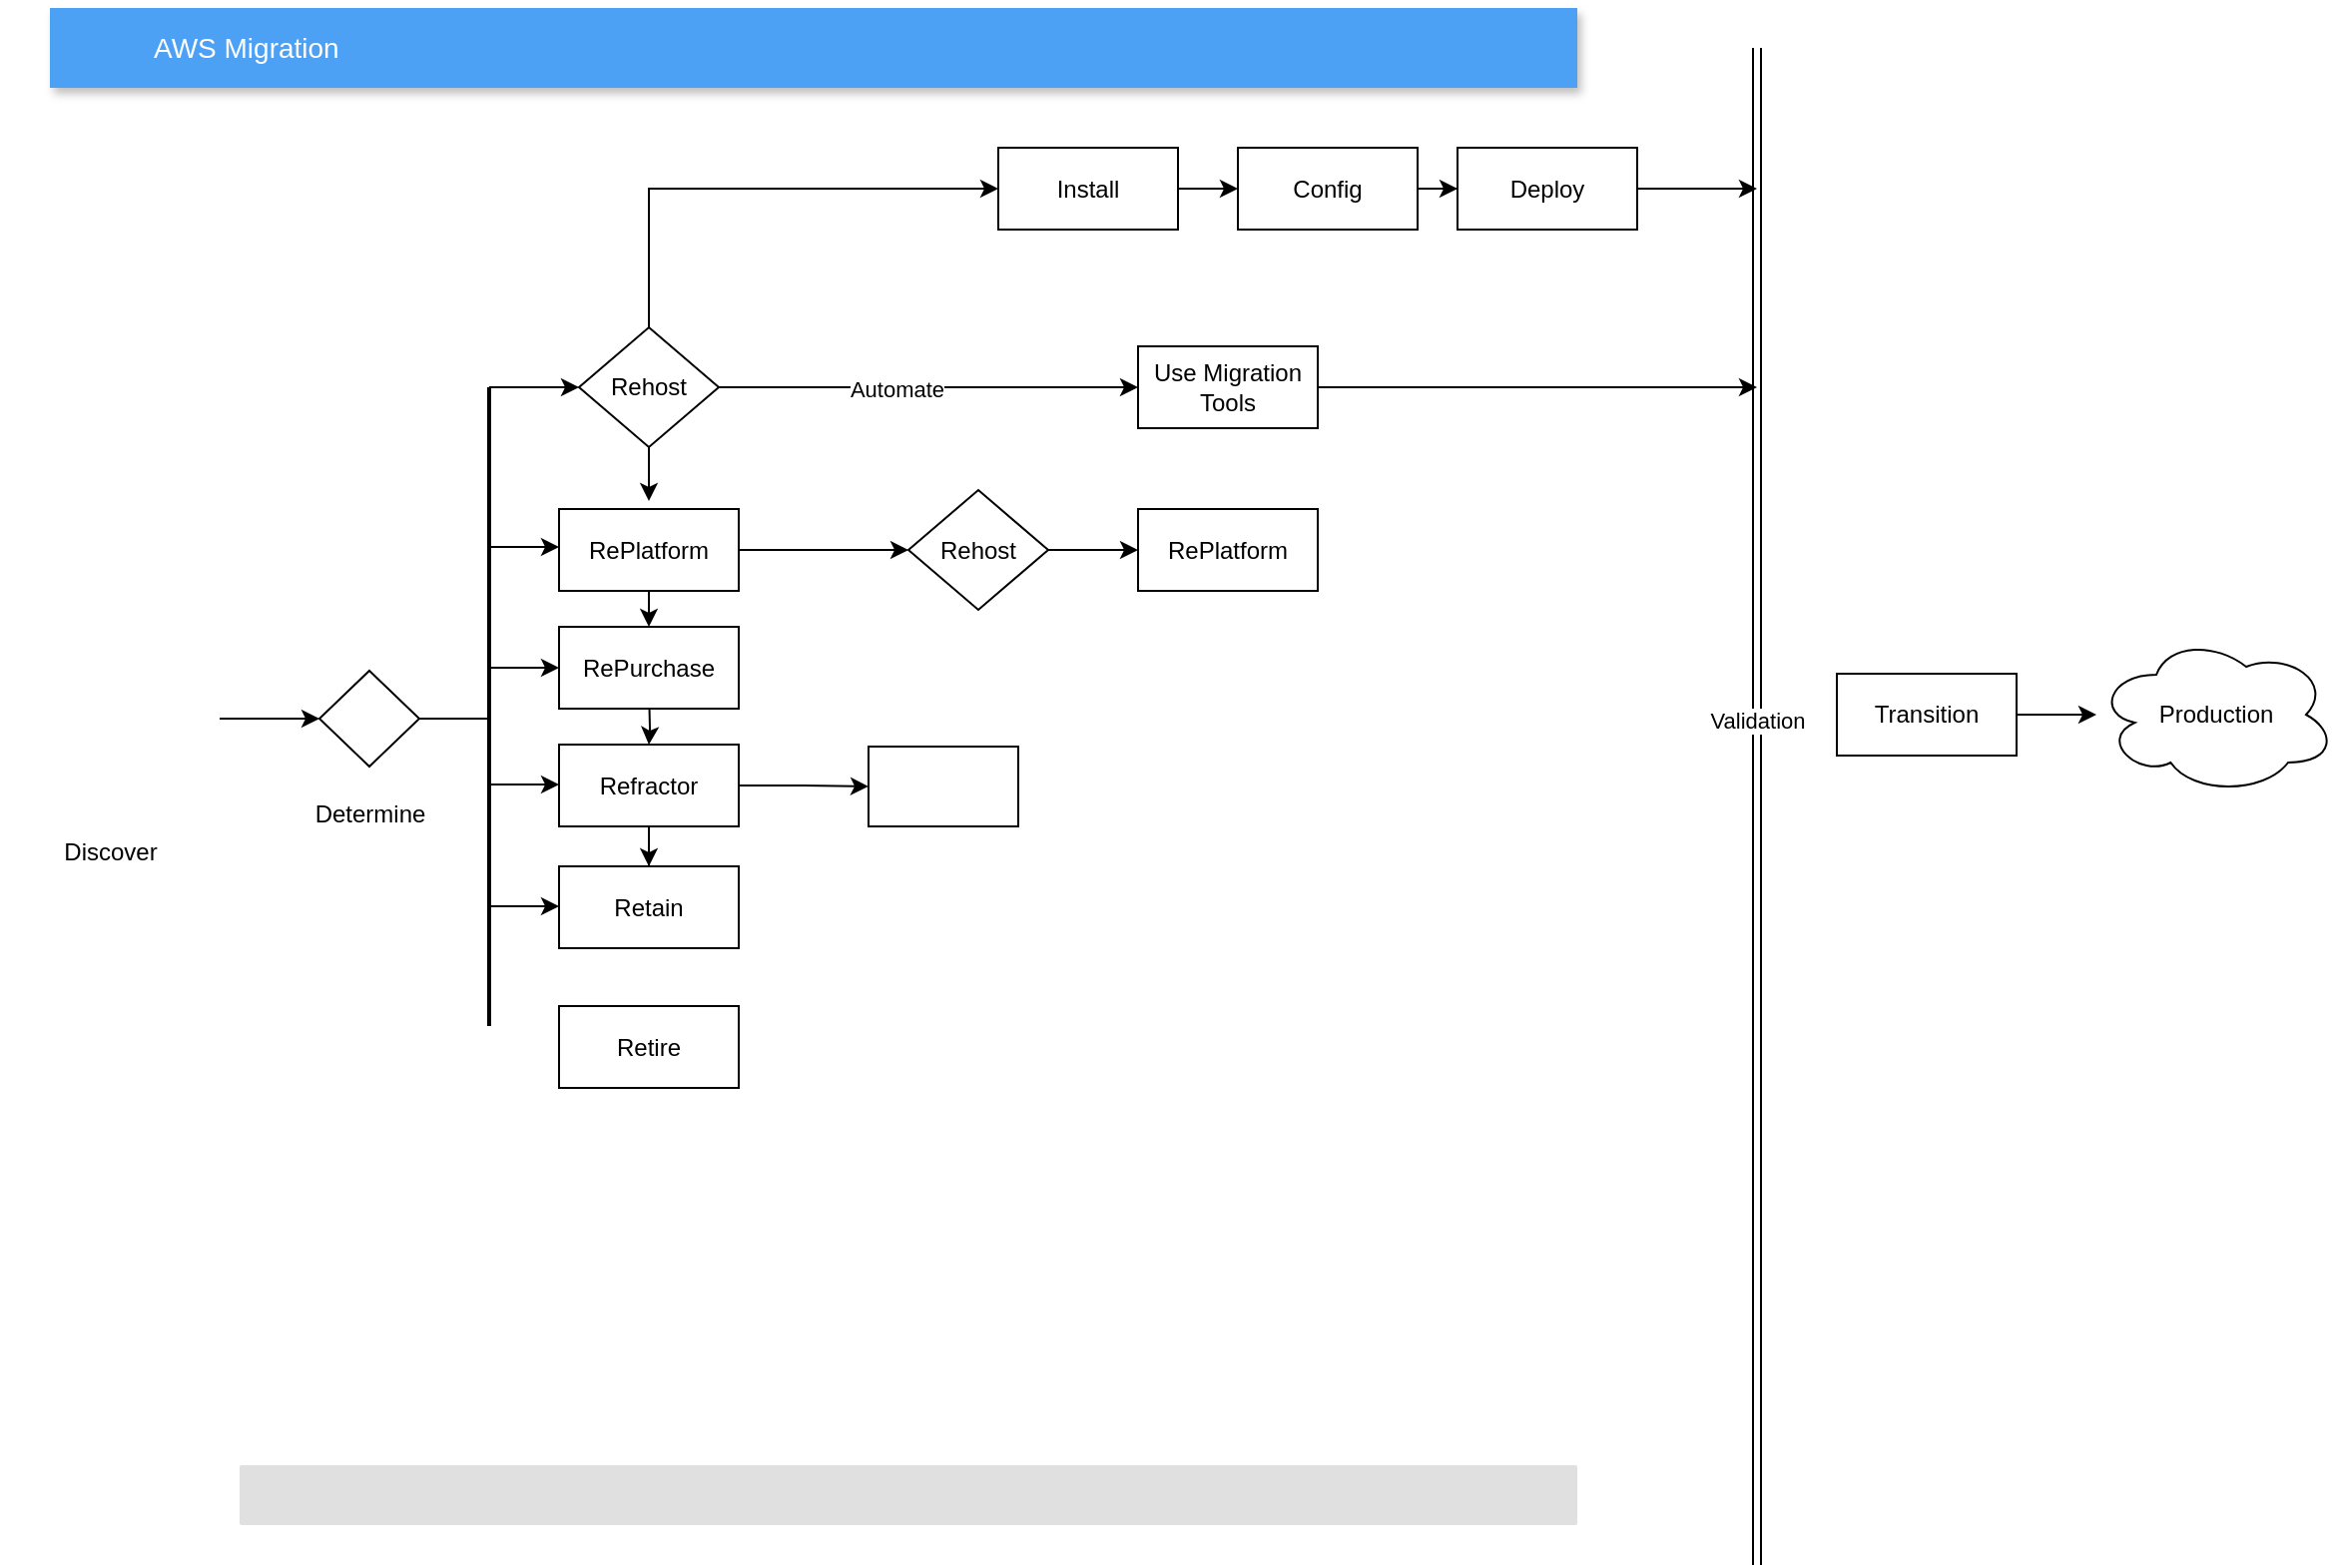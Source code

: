 <mxfile version="13.6.4" type="github">
  <diagram id="f106602c-feb2-e66a-4537-3a34d633f6aa" name="Page-1">
    <mxGraphModel dx="981" dy="559" grid="1" gridSize="10" guides="1" tooltips="1" connect="1" arrows="1" fold="1" page="1" pageScale="1" pageWidth="1169" pageHeight="827" background="#ffffff" math="0" shadow="0">
      <root>
        <mxCell id="0" />
        <mxCell id="1" parent="0" />
        <mxCell id="2" value="AWS Migration" style="fillColor=#4DA1F5;strokeColor=none;shadow=1;gradientColor=none;fontSize=14;align=left;spacingLeft=50;fontColor=#ffffff;html=1;" parent="1" vertex="1">
          <mxGeometry x="85" y="10" width="765" height="40" as="geometry" />
        </mxCell>
        <mxCell id="16" value="" style="rounded=1;absoluteArcSize=1;arcSize=2;html=1;strokeColor=none;gradientColor=none;shadow=0;dashed=0;strokeColor=none;fontSize=12;fontColor=#9E9E9E;align=left;verticalAlign=top;spacing=10;spacingTop=-4;fillColor=#E0E0E0;" parent="1" vertex="1">
          <mxGeometry x="180" y="740" width="670" height="30" as="geometry" />
        </mxCell>
        <mxCell id="uDL85apKF1kNDx9Tvm0z-28" value="" style="edgeStyle=orthogonalEdgeStyle;rounded=0;orthogonalLoop=1;jettySize=auto;html=1;" edge="1" parent="1" source="uDL85apKF1kNDx9Tvm0z-25" target="uDL85apKF1kNDx9Tvm0z-26">
          <mxGeometry relative="1" as="geometry">
            <Array as="points">
              <mxPoint x="180" y="366" />
              <mxPoint x="180" y="366" />
            </Array>
          </mxGeometry>
        </mxCell>
        <mxCell id="uDL85apKF1kNDx9Tvm0z-25" value="Discover" style="shape=image;html=1;verticalAlign=top;verticalLabelPosition=bottom;labelBackgroundColor=#ffffff;imageAspect=0;aspect=fixed;image=https://cdn2.iconfinder.com/data/icons/instagram-ui/48/jee-73-128.png" vertex="1" parent="1">
          <mxGeometry x="60" y="309" width="110" height="110" as="geometry" />
        </mxCell>
        <mxCell id="uDL85apKF1kNDx9Tvm0z-46" value="" style="edgeStyle=orthogonalEdgeStyle;rounded=0;orthogonalLoop=1;jettySize=auto;html=1;" edge="1" parent="1" source="uDL85apKF1kNDx9Tvm0z-26" target="uDL85apKF1kNDx9Tvm0z-37">
          <mxGeometry relative="1" as="geometry" />
        </mxCell>
        <mxCell id="uDL85apKF1kNDx9Tvm0z-26" value="" style="rhombus;whiteSpace=wrap;html=1;" vertex="1" parent="1">
          <mxGeometry x="220" y="342" width="50" height="48" as="geometry" />
        </mxCell>
        <mxCell id="uDL85apKF1kNDx9Tvm0z-27" value="Determine" style="text;html=1;align=center;verticalAlign=middle;resizable=0;points=[];autosize=1;" vertex="1" parent="1">
          <mxGeometry x="210" y="404" width="70" height="20" as="geometry" />
        </mxCell>
        <mxCell id="uDL85apKF1kNDx9Tvm0z-31" value="" style="edgeStyle=orthogonalEdgeStyle;rounded=0;orthogonalLoop=1;jettySize=auto;html=1;" edge="1" parent="1" source="uDL85apKF1kNDx9Tvm0z-29">
          <mxGeometry relative="1" as="geometry">
            <mxPoint x="385" y="257" as="targetPoint" />
          </mxGeometry>
        </mxCell>
        <mxCell id="uDL85apKF1kNDx9Tvm0z-58" style="edgeStyle=orthogonalEdgeStyle;rounded=0;orthogonalLoop=1;jettySize=auto;html=1;entryX=0;entryY=0.5;entryDx=0;entryDy=0;" edge="1" parent="1" source="uDL85apKF1kNDx9Tvm0z-29" target="uDL85apKF1kNDx9Tvm0z-57">
          <mxGeometry relative="1" as="geometry" />
        </mxCell>
        <mxCell id="uDL85apKF1kNDx9Tvm0z-59" value="Automate" style="edgeLabel;html=1;align=center;verticalAlign=middle;resizable=0;points=[];" vertex="1" connectable="0" parent="uDL85apKF1kNDx9Tvm0z-58">
          <mxGeometry x="-0.152" y="-1" relative="1" as="geometry">
            <mxPoint as="offset" />
          </mxGeometry>
        </mxCell>
        <mxCell id="uDL85apKF1kNDx9Tvm0z-63" style="edgeStyle=orthogonalEdgeStyle;rounded=0;orthogonalLoop=1;jettySize=auto;html=1;entryX=0;entryY=0.5;entryDx=0;entryDy=0;" edge="1" parent="1" source="uDL85apKF1kNDx9Tvm0z-29" target="uDL85apKF1kNDx9Tvm0z-61">
          <mxGeometry relative="1" as="geometry">
            <Array as="points">
              <mxPoint x="385" y="101" />
            </Array>
          </mxGeometry>
        </mxCell>
        <mxCell id="uDL85apKF1kNDx9Tvm0z-29" value="Rehost" style="rhombus;whiteSpace=wrap;html=1;" vertex="1" parent="1">
          <mxGeometry x="350" y="170" width="70" height="60" as="geometry" />
        </mxCell>
        <mxCell id="uDL85apKF1kNDx9Tvm0z-33" value="" style="edgeStyle=orthogonalEdgeStyle;rounded=0;orthogonalLoop=1;jettySize=auto;html=1;" edge="1" parent="1">
          <mxGeometry relative="1" as="geometry">
            <mxPoint x="385" y="290" as="sourcePoint" />
            <mxPoint x="385" y="320" as="targetPoint" />
          </mxGeometry>
        </mxCell>
        <mxCell id="uDL85apKF1kNDx9Tvm0z-35" value="" style="edgeStyle=orthogonalEdgeStyle;rounded=0;orthogonalLoop=1;jettySize=auto;html=1;" edge="1" parent="1" target="uDL85apKF1kNDx9Tvm0z-34">
          <mxGeometry relative="1" as="geometry">
            <mxPoint x="385" y="350" as="sourcePoint" />
          </mxGeometry>
        </mxCell>
        <mxCell id="uDL85apKF1kNDx9Tvm0z-39" value="" style="edgeStyle=orthogonalEdgeStyle;rounded=0;orthogonalLoop=1;jettySize=auto;html=1;" edge="1" parent="1" source="uDL85apKF1kNDx9Tvm0z-34" target="uDL85apKF1kNDx9Tvm0z-36">
          <mxGeometry relative="1" as="geometry" />
        </mxCell>
        <mxCell id="uDL85apKF1kNDx9Tvm0z-77" value="" style="edgeStyle=orthogonalEdgeStyle;rounded=0;orthogonalLoop=1;jettySize=auto;html=1;" edge="1" parent="1" source="uDL85apKF1kNDx9Tvm0z-34" target="uDL85apKF1kNDx9Tvm0z-76">
          <mxGeometry relative="1" as="geometry" />
        </mxCell>
        <mxCell id="uDL85apKF1kNDx9Tvm0z-34" value="Refractor" style="whiteSpace=wrap;html=1;" vertex="1" parent="1">
          <mxGeometry x="340" y="379" width="90" height="41" as="geometry" />
        </mxCell>
        <mxCell id="uDL85apKF1kNDx9Tvm0z-36" value="Retain" style="whiteSpace=wrap;html=1;" vertex="1" parent="1">
          <mxGeometry x="340" y="440" width="90" height="41" as="geometry" />
        </mxCell>
        <mxCell id="uDL85apKF1kNDx9Tvm0z-37" value="RePurchase" style="whiteSpace=wrap;html=1;" vertex="1" parent="1">
          <mxGeometry x="340" y="320" width="90" height="41" as="geometry" />
        </mxCell>
        <mxCell id="uDL85apKF1kNDx9Tvm0z-56" value="" style="edgeStyle=orthogonalEdgeStyle;rounded=0;orthogonalLoop=1;jettySize=auto;html=1;" edge="1" parent="1" source="uDL85apKF1kNDx9Tvm0z-38" target="uDL85apKF1kNDx9Tvm0z-53">
          <mxGeometry relative="1" as="geometry" />
        </mxCell>
        <mxCell id="uDL85apKF1kNDx9Tvm0z-38" value="RePlatform" style="whiteSpace=wrap;html=1;" vertex="1" parent="1">
          <mxGeometry x="340" y="261" width="90" height="41" as="geometry" />
        </mxCell>
        <mxCell id="uDL85apKF1kNDx9Tvm0z-41" value="" style="line;strokeWidth=2;direction=south;html=1;" vertex="1" parent="1">
          <mxGeometry x="300" y="200" width="10" height="320" as="geometry" />
        </mxCell>
        <mxCell id="uDL85apKF1kNDx9Tvm0z-45" value="" style="endArrow=classic;html=1;exitX=0;exitY=0.5;exitDx=0;exitDy=0;exitPerimeter=0;entryX=0;entryY=0.5;entryDx=0;entryDy=0;" edge="1" parent="1" source="uDL85apKF1kNDx9Tvm0z-41" target="uDL85apKF1kNDx9Tvm0z-29">
          <mxGeometry width="50" height="50" relative="1" as="geometry">
            <mxPoint x="470" y="310" as="sourcePoint" />
            <mxPoint x="520" y="260" as="targetPoint" />
          </mxGeometry>
        </mxCell>
        <mxCell id="uDL85apKF1kNDx9Tvm0z-47" value="" style="endArrow=classic;html=1;exitX=0.25;exitY=0.5;exitDx=0;exitDy=0;exitPerimeter=0;" edge="1" parent="1" source="uDL85apKF1kNDx9Tvm0z-41">
          <mxGeometry width="50" height="50" relative="1" as="geometry">
            <mxPoint x="470" y="310" as="sourcePoint" />
            <mxPoint x="340" y="280" as="targetPoint" />
          </mxGeometry>
        </mxCell>
        <mxCell id="uDL85apKF1kNDx9Tvm0z-48" value="Retire" style="whiteSpace=wrap;html=1;" vertex="1" parent="1">
          <mxGeometry x="340" y="510" width="90" height="41" as="geometry" />
        </mxCell>
        <mxCell id="uDL85apKF1kNDx9Tvm0z-49" value="" style="endArrow=classic;html=1;exitX=0.25;exitY=0.5;exitDx=0;exitDy=0;exitPerimeter=0;" edge="1" parent="1">
          <mxGeometry width="50" height="50" relative="1" as="geometry">
            <mxPoint x="305" y="399" as="sourcePoint" />
            <mxPoint x="340" y="399" as="targetPoint" />
          </mxGeometry>
        </mxCell>
        <mxCell id="uDL85apKF1kNDx9Tvm0z-50" value="" style="endArrow=classic;html=1;" edge="1" parent="1">
          <mxGeometry width="50" height="50" relative="1" as="geometry">
            <mxPoint x="305" y="460" as="sourcePoint" />
            <mxPoint x="340" y="460" as="targetPoint" />
          </mxGeometry>
        </mxCell>
        <mxCell id="uDL85apKF1kNDx9Tvm0z-55" value="" style="edgeStyle=orthogonalEdgeStyle;rounded=0;orthogonalLoop=1;jettySize=auto;html=1;" edge="1" parent="1" source="uDL85apKF1kNDx9Tvm0z-53" target="uDL85apKF1kNDx9Tvm0z-54">
          <mxGeometry relative="1" as="geometry" />
        </mxCell>
        <mxCell id="uDL85apKF1kNDx9Tvm0z-53" value="Rehost" style="rhombus;whiteSpace=wrap;html=1;" vertex="1" parent="1">
          <mxGeometry x="515" y="251.5" width="70" height="60" as="geometry" />
        </mxCell>
        <mxCell id="uDL85apKF1kNDx9Tvm0z-54" value="RePlatform" style="whiteSpace=wrap;html=1;" vertex="1" parent="1">
          <mxGeometry x="630" y="261" width="90" height="41" as="geometry" />
        </mxCell>
        <mxCell id="uDL85apKF1kNDx9Tvm0z-78" style="edgeStyle=orthogonalEdgeStyle;rounded=0;orthogonalLoop=1;jettySize=auto;html=1;" edge="1" parent="1" source="uDL85apKF1kNDx9Tvm0z-57">
          <mxGeometry relative="1" as="geometry">
            <mxPoint x="940" y="200" as="targetPoint" />
          </mxGeometry>
        </mxCell>
        <mxCell id="uDL85apKF1kNDx9Tvm0z-57" value="Use Migration Tools" style="whiteSpace=wrap;html=1;" vertex="1" parent="1">
          <mxGeometry x="630" y="179.5" width="90" height="41" as="geometry" />
        </mxCell>
        <mxCell id="uDL85apKF1kNDx9Tvm0z-65" value="" style="edgeStyle=orthogonalEdgeStyle;rounded=0;orthogonalLoop=1;jettySize=auto;html=1;" edge="1" parent="1" source="uDL85apKF1kNDx9Tvm0z-60" target="uDL85apKF1kNDx9Tvm0z-62">
          <mxGeometry relative="1" as="geometry" />
        </mxCell>
        <mxCell id="uDL85apKF1kNDx9Tvm0z-60" value="Config" style="whiteSpace=wrap;html=1;" vertex="1" parent="1">
          <mxGeometry x="680" y="80" width="90" height="41" as="geometry" />
        </mxCell>
        <mxCell id="uDL85apKF1kNDx9Tvm0z-64" value="" style="edgeStyle=orthogonalEdgeStyle;rounded=0;orthogonalLoop=1;jettySize=auto;html=1;" edge="1" parent="1" source="uDL85apKF1kNDx9Tvm0z-61" target="uDL85apKF1kNDx9Tvm0z-60">
          <mxGeometry relative="1" as="geometry" />
        </mxCell>
        <mxCell id="uDL85apKF1kNDx9Tvm0z-61" value="Install" style="whiteSpace=wrap;html=1;" vertex="1" parent="1">
          <mxGeometry x="560" y="80" width="90" height="41" as="geometry" />
        </mxCell>
        <mxCell id="uDL85apKF1kNDx9Tvm0z-79" style="edgeStyle=orthogonalEdgeStyle;rounded=0;orthogonalLoop=1;jettySize=auto;html=1;" edge="1" parent="1" source="uDL85apKF1kNDx9Tvm0z-62">
          <mxGeometry relative="1" as="geometry">
            <mxPoint x="940" y="100.5" as="targetPoint" />
          </mxGeometry>
        </mxCell>
        <mxCell id="uDL85apKF1kNDx9Tvm0z-62" value="Deploy" style="whiteSpace=wrap;html=1;" vertex="1" parent="1">
          <mxGeometry x="790" y="80" width="90" height="41" as="geometry" />
        </mxCell>
        <mxCell id="uDL85apKF1kNDx9Tvm0z-71" value="" style="shape=link;html=1;" edge="1" parent="1">
          <mxGeometry width="100" relative="1" as="geometry">
            <mxPoint x="940" y="30" as="sourcePoint" />
            <mxPoint x="940" y="790" as="targetPoint" />
            <Array as="points">
              <mxPoint x="940" y="180.5" />
            </Array>
          </mxGeometry>
        </mxCell>
        <mxCell id="uDL85apKF1kNDx9Tvm0z-72" value="Validation" style="edgeLabel;html=1;align=center;verticalAlign=middle;resizable=0;points=[];" vertex="1" connectable="0" parent="uDL85apKF1kNDx9Tvm0z-71">
          <mxGeometry x="-0.423" y="-1" relative="1" as="geometry">
            <mxPoint x="1" y="117" as="offset" />
          </mxGeometry>
        </mxCell>
        <mxCell id="uDL85apKF1kNDx9Tvm0z-75" value="" style="edgeStyle=orthogonalEdgeStyle;rounded=0;orthogonalLoop=1;jettySize=auto;html=1;" edge="1" parent="1" source="uDL85apKF1kNDx9Tvm0z-73" target="uDL85apKF1kNDx9Tvm0z-74">
          <mxGeometry relative="1" as="geometry" />
        </mxCell>
        <mxCell id="uDL85apKF1kNDx9Tvm0z-73" value="Transition" style="whiteSpace=wrap;html=1;" vertex="1" parent="1">
          <mxGeometry x="980" y="343.5" width="90" height="41" as="geometry" />
        </mxCell>
        <mxCell id="uDL85apKF1kNDx9Tvm0z-74" value="Production" style="ellipse;shape=cloud;whiteSpace=wrap;html=1;" vertex="1" parent="1">
          <mxGeometry x="1110" y="324" width="120" height="80" as="geometry" />
        </mxCell>
        <mxCell id="uDL85apKF1kNDx9Tvm0z-76" value="" style="whiteSpace=wrap;html=1;" vertex="1" parent="1">
          <mxGeometry x="495" y="380" width="75" height="40" as="geometry" />
        </mxCell>
      </root>
    </mxGraphModel>
  </diagram>
</mxfile>
